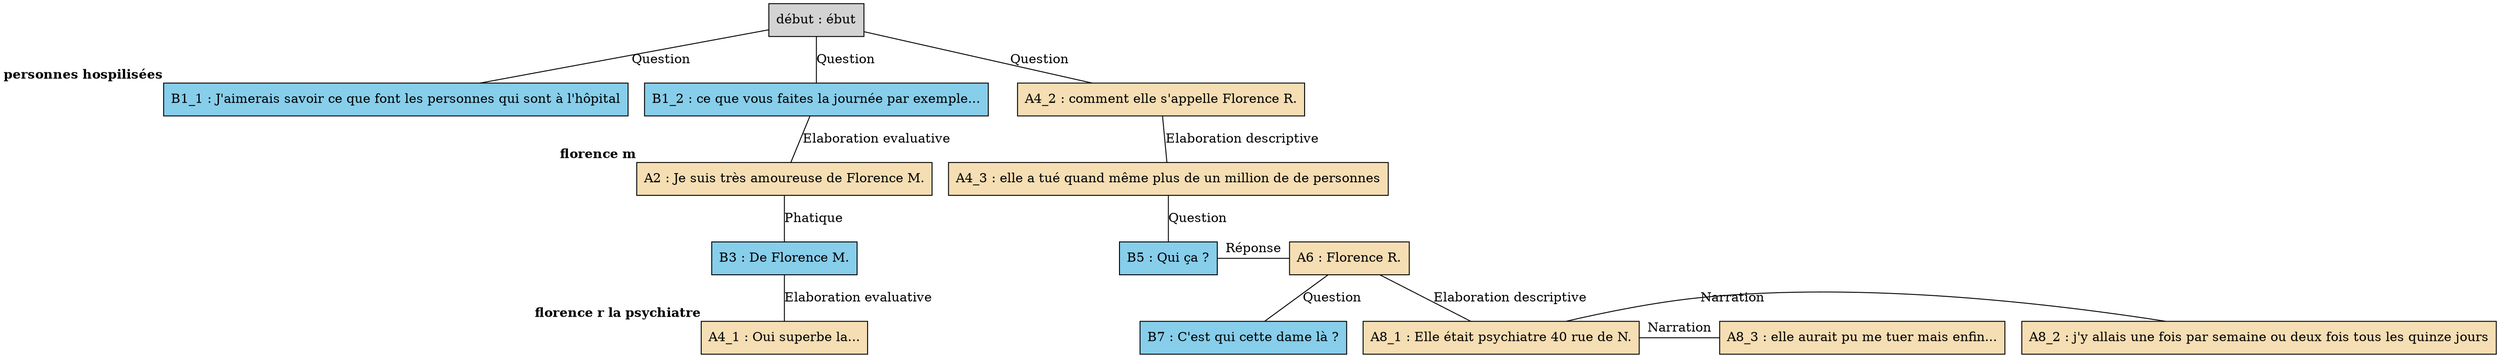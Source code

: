 digraph E01 {
	node [shape=box style=filled]
	"début" [label="début : ébut" xlabel=""]
	B1_1 [label="B1_1 : J'aimerais savoir ce que font les personnes qui sont à l'hôpital" fillcolor=skyblue xlabel=<<B>personnes hospilisées</B>>]
	B1_2 [label="B1_2 : ce que vous faites la journée par exemple..." fillcolor=skyblue xlabel=""]
	A2 [label="A2 : Je suis très amoureuse de Florence M." fillcolor=wheat xlabel=<<B>florence m</B>>]
	B3 [label="B3 : De Florence M." fillcolor=skyblue xlabel=""]
	A4_1 [label="A4_1 : Oui superbe la..." fillcolor=wheat xlabel=<<B>florence r la psychiatre</B>>]
	A4_2 [label="A4_2 : comment elle s'appelle Florence R." fillcolor=wheat xlabel=""]
	A4_3 [label="A4_3 : elle a tué quand même plus de un million de de personnes" fillcolor=wheat xlabel=""]
	B5 [label="B5 : Qui ça ?" fillcolor=skyblue xlabel=""]
	A6 [label="A6 : Florence R." fillcolor=wheat xlabel=""]
	B7 [label="B7 : C'est qui cette dame là ?" fillcolor=skyblue xlabel=""]
	A8_1 [label="A8_1 : Elle était psychiatre 40 rue de N." fillcolor=wheat xlabel=""]
	A8_2 [label="A8_2 : j'y allais une fois par semaine ou deux fois tous les quinze jours" fillcolor=wheat xlabel=""]
	A8_3 [label="A8_3 : elle aurait pu me tuer mais enfin..." fillcolor=wheat xlabel=""]
	"début" -> B1_1 [label=Question dir=none]
	"début" -> B1_2 [label=Question dir=none]
	B1_2 -> A2 [label="Elaboration evaluative" dir=none]
	A2 -> B3 [label=Phatique dir=none]
	B3 -> A4_1 [label="Elaboration evaluative" dir=none]
	"début" -> A4_2 [label=Question dir=none]
	A4_2 -> A4_3 [label="Elaboration descriptive" dir=none]
	A4_3 -> B5 [label=Question dir=none]
	{
		rank=same
		B5
		A6
		B5 -> A6 [label="Réponse" dir=none]
	}
	A6 -> B7 [label=Question dir=none]
	A6 -> A8_1 [label="Elaboration descriptive" dir=none]
	{
		rank=same
		A8_1
		A8_2
		A8_1 -> A8_2 [label=Narration dir=none]
	}
	{
		rank=same
		A8_1
		A8_3
		A8_1 -> A8_3 [label=Narration dir=none]
	}
}
